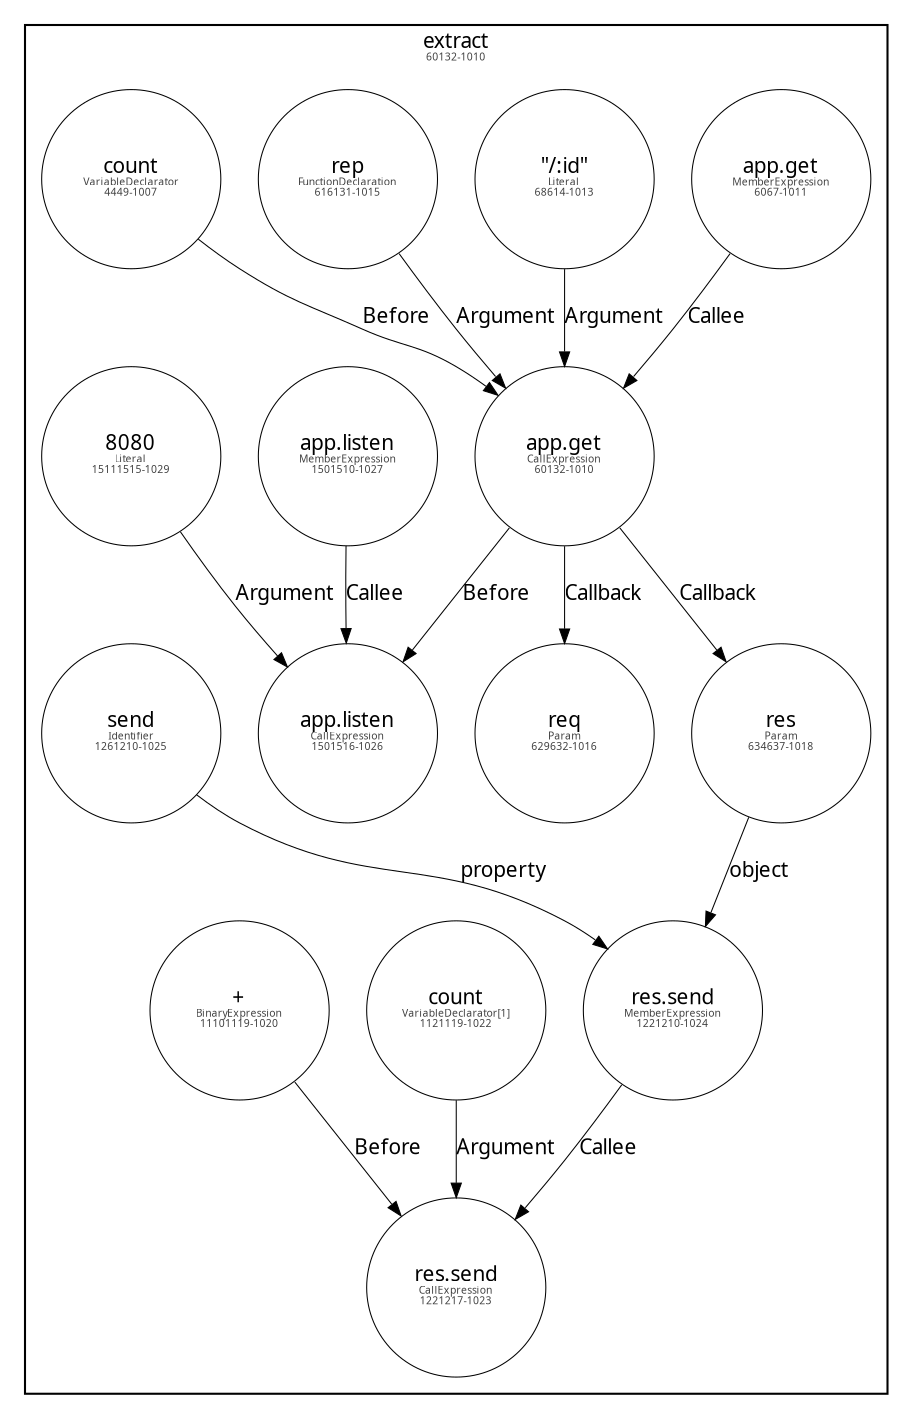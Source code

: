 digraph G {

  graph [ fontname="HelveticaNeue-Thin", fontcolor=black, fontsize=10 ];
  node [ fontname="HelveticaNeue-Thin", fontcolor=black, fontsize=10, penwidth=0.5 shape=circle, fixedsize=true, width=1.2, height=1.2 ];
  edge [ fontname="HelveticaNeue-Thin", fontcolor=black, fontsize=10, penwidth=0.5 splines=line, arrowsize=0.7 ];

  subgraph cluster_iextract {

   label = <extract<br/><font color="#404040" point-size="5">60132-1010</font>>;

    i60132_1010 [label=<app.get<br/><font color="#404040" point-size="5">CallExpression</font><br/><font color="#404040" point-size="5">60132-1010</font>>]
    i1501516_1026 [label=<app.listen<br/><font color="#404040" point-size="5">CallExpression</font><br/><font color="#404040" point-size="5">1501516-1026</font>>]
    i629632_1016 [label=<req<br/><font color="#404040" point-size="5">Param</font><br/><font color="#404040" point-size="5">629632-1016</font>>]
    i634637_1018 [label=<res<br/><font color="#404040" point-size="5">Param</font><br/><font color="#404040" point-size="5">634637-1018</font>>]
    i1221210_1024 [label=<res.send<br/><font color="#404040" point-size="5">MemberExpression</font><br/><font color="#404040" point-size="5">1221210-1024</font>>]
    i1221217_1023 [label=<res.send<br/><font color="#404040" point-size="5">CallExpression</font><br/><font color="#404040" point-size="5">1221217-1023</font>>]
    i6067_1011 [label=<app.get<br/><font color="#404040" point-size="5">MemberExpression</font><br/><font color="#404040" point-size="5">6067-1011</font>>]
    i68614_1013 [label=<"/:id"<br/><font color="#404040" point-size="5">Literal</font><br/><font color="#404040" point-size="5">68614-1013</font>>]
    i616131_1015 [label=<rep<br/><font color="#404040" point-size="5">FunctionDeclaration</font><br/><font color="#404040" point-size="5">616131-1015</font>>]
    i4449_1007 [label=<count<br/><font color="#404040" point-size="5">VariableDeclarator</font><br/><font color="#404040" point-size="5">4449-1007</font>>]
    i1501510_1027 [label=<app.listen<br/><font color="#404040" point-size="5">MemberExpression</font><br/><font color="#404040" point-size="5">1501510-1027</font>>]
    i15111515_1029 [label=<8080<br/><font color="#404040" point-size="5">Literal</font><br/><font color="#404040" point-size="5">15111515-1029</font>>]
    i1261210_1025 [label=<send<br/><font color="#404040" point-size="5">Identifier</font><br/><font color="#404040" point-size="5">1261210-1025</font>>]
    i1121119_1022 [label=<count<br/><font color="#404040" point-size="5">VariableDeclarator[1]</font><br/><font color="#404040" point-size="5">1121119-1022</font>>]
    i11101119_1020 [label=<+<br/><font color="#404040" point-size="5">BinaryExpression</font><br/><font color="#404040" point-size="5">11101119-1020</font>>]

    i60132_1010 -> i1501516_1026 [label="Before"]
    i60132_1010 -> i629632_1016 [label="Callback"]
    i60132_1010 -> i634637_1018 [label="Callback"]
    i634637_1018 -> i1221210_1024 [label="object"]
    i1221210_1024 -> i1221217_1023 [label="Callee"]
    i6067_1011 -> i60132_1010 [label="Callee"]
    i68614_1013 -> i60132_1010 [label="Argument"]
    i616131_1015 -> i60132_1010 [label="Argument"]
    i4449_1007 -> i60132_1010 [label="Before"]
    i1501510_1027 -> i1501516_1026 [label="Callee"]
    i15111515_1029 -> i1501516_1026 [label="Argument"]
    i1261210_1025 -> i1221210_1024 [label="property"]
    i1121119_1022 -> i1221217_1023 [label="Argument"]
    i11101119_1020 -> i1221217_1023 [label="Before"]
  }

}

